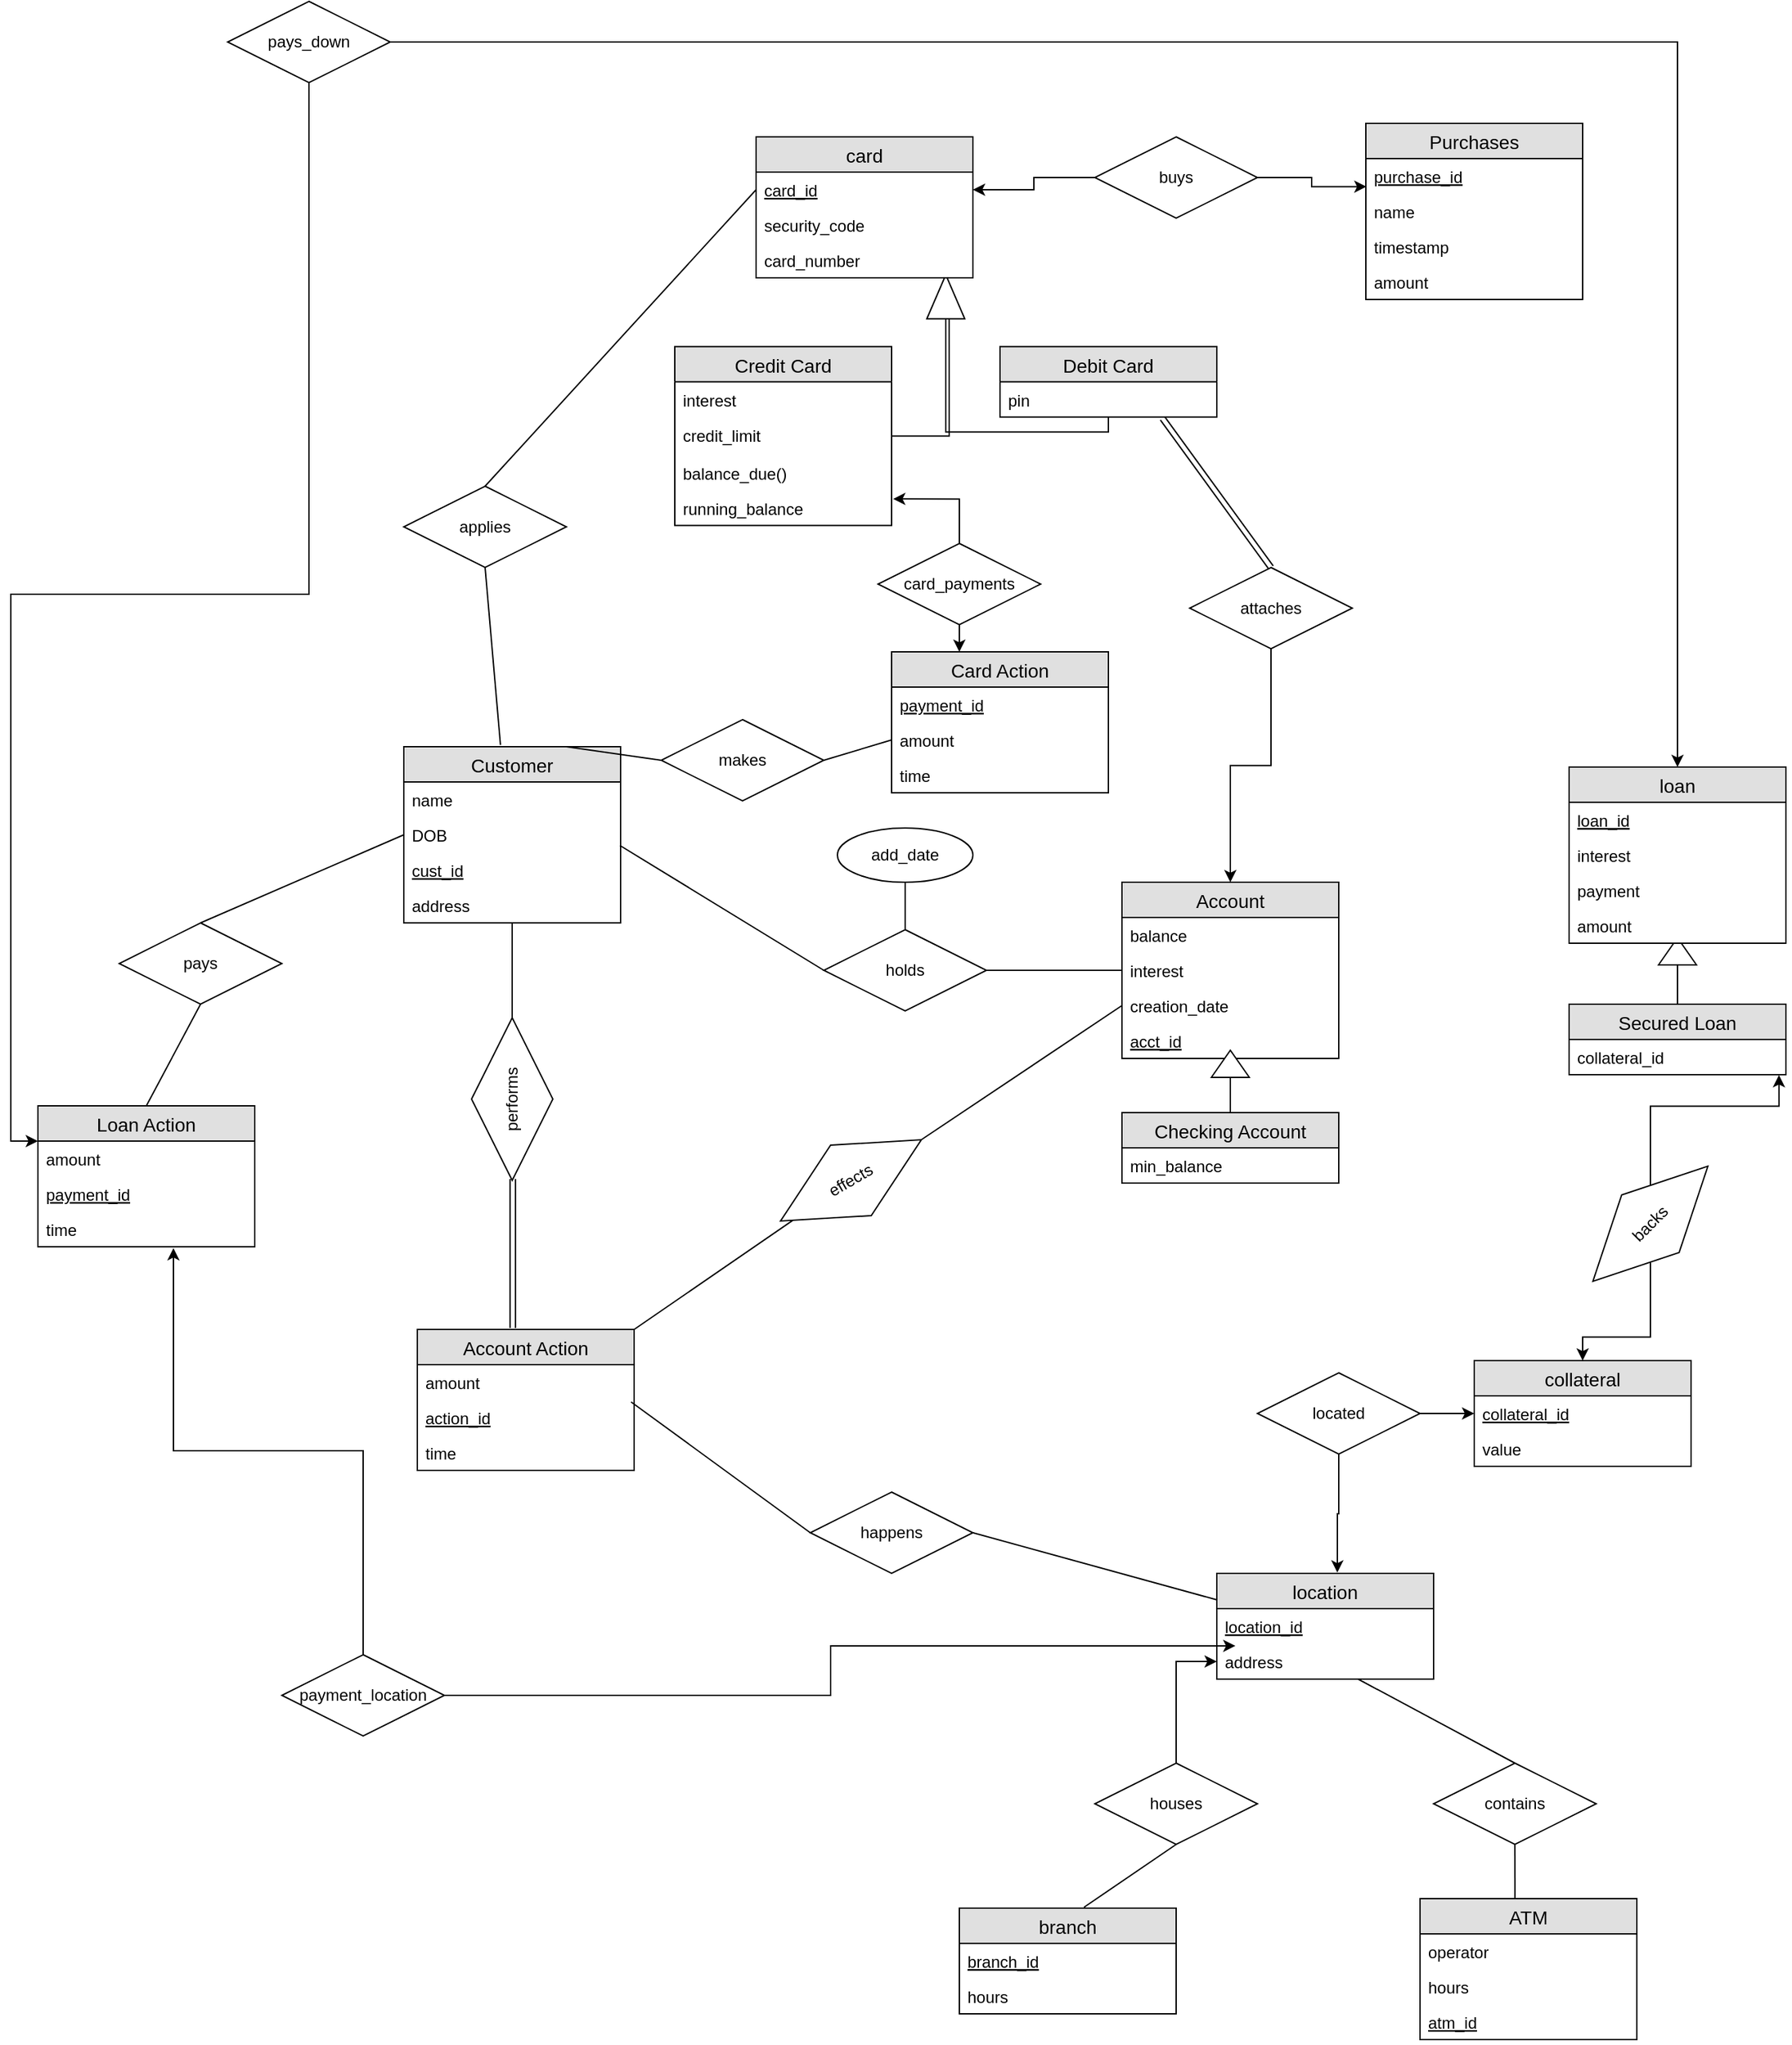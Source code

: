 <mxfile version="12.8.6" type="device"><diagram id="ULP1GV55h6WaN9yrLXD4" name="Page-1"><mxGraphModel dx="2155" dy="2800" grid="1" gridSize="10" guides="1" tooltips="1" connect="1" arrows="1" fold="1" page="1" pageScale="1" pageWidth="1700" pageHeight="1700" math="0" shadow="0"><root><mxCell id="0"/><mxCell id="1" parent="0"/><mxCell id="tBGAs811UtVUooM4C4si-18" style="edgeStyle=orthogonalEdgeStyle;rounded=0;orthogonalLoop=1;jettySize=auto;html=1;entryX=0.718;entryY=0.588;entryDx=0;entryDy=0;entryPerimeter=0;" edge="1" parent="1" source="tBGAs811UtVUooM4C4si-4" target="tBGAs811UtVUooM4C4si-17"><mxGeometry relative="1" as="geometry"/></mxCell><mxCell id="tBGAs811UtVUooM4C4si-19" style="edgeStyle=orthogonalEdgeStyle;rounded=0;orthogonalLoop=1;jettySize=auto;html=1;entryX=0.5;entryY=0;entryDx=0;entryDy=0;" edge="1" parent="1" source="tBGAs811UtVUooM4C4si-8" target="tBGAs811UtVUooM4C4si-17"><mxGeometry relative="1" as="geometry"><Array as="points"><mxPoint x="970" y="-192.25"/><mxPoint x="970" y="-292.25"/></Array></mxGeometry></mxCell><mxCell id="WhyrXBfgQ5vfQ8hBfcUK-1" value="Customer" style="swimlane;fontStyle=0;childLayout=stackLayout;horizontal=1;startSize=26;fillColor=#e0e0e0;horizontalStack=0;resizeParent=1;resizeParentMax=0;resizeLast=0;collapsible=1;marginBottom=0;swimlaneFillColor=#ffffff;align=center;fontSize=14;" parent="1" vertex="1"><mxGeometry x="570" y="40" width="160" height="130" as="geometry"/></mxCell><mxCell id="WhyrXBfgQ5vfQ8hBfcUK-2" value="name" style="text;strokeColor=none;fillColor=none;spacingLeft=4;spacingRight=4;overflow=hidden;rotatable=0;points=[[0,0.5],[1,0.5]];portConstraint=eastwest;fontSize=12;" parent="WhyrXBfgQ5vfQ8hBfcUK-1" vertex="1"><mxGeometry y="26" width="160" height="26" as="geometry"/></mxCell><mxCell id="WhyrXBfgQ5vfQ8hBfcUK-3" value="DOB" style="text;strokeColor=none;fillColor=none;spacingLeft=4;spacingRight=4;overflow=hidden;rotatable=0;points=[[0,0.5],[1,0.5]];portConstraint=eastwest;fontSize=12;" parent="WhyrXBfgQ5vfQ8hBfcUK-1" vertex="1"><mxGeometry y="52" width="160" height="26" as="geometry"/></mxCell><mxCell id="WhyrXBfgQ5vfQ8hBfcUK-5" value="cust_id" style="text;strokeColor=none;fillColor=none;spacingLeft=4;spacingRight=4;overflow=hidden;rotatable=0;points=[[0,0.5],[1,0.5]];portConstraint=eastwest;fontSize=12;fontStyle=4" parent="WhyrXBfgQ5vfQ8hBfcUK-1" vertex="1"><mxGeometry y="78" width="160" height="26" as="geometry"/></mxCell><mxCell id="WhyrXBfgQ5vfQ8hBfcUK-4" value="address" style="text;strokeColor=none;fillColor=none;spacingLeft=4;spacingRight=4;overflow=hidden;rotatable=0;points=[[0,0.5],[1,0.5]];portConstraint=eastwest;fontSize=12;" parent="WhyrXBfgQ5vfQ8hBfcUK-1" vertex="1"><mxGeometry y="104" width="160" height="26" as="geometry"/></mxCell><mxCell id="WhyrXBfgQ5vfQ8hBfcUK-6" value="holds" style="shape=rhombus;perimeter=rhombusPerimeter;whiteSpace=wrap;html=1;align=center;" parent="1" vertex="1"><mxGeometry x="880" y="175" width="120" height="60" as="geometry"/></mxCell><mxCell id="WhyrXBfgQ5vfQ8hBfcUK-8" value="" style="endArrow=none;html=1;rounded=0;exitX=0.997;exitY=0.803;exitDx=0;exitDy=0;entryX=0;entryY=0.5;entryDx=0;entryDy=0;exitPerimeter=0;" parent="1" source="WhyrXBfgQ5vfQ8hBfcUK-3" target="WhyrXBfgQ5vfQ8hBfcUK-6" edge="1"><mxGeometry relative="1" as="geometry"><mxPoint x="660" y="205" as="sourcePoint"/><mxPoint x="720" y="320" as="targetPoint"/></mxGeometry></mxCell><mxCell id="WhyrXBfgQ5vfQ8hBfcUK-9" value="add_date" style="ellipse;whiteSpace=wrap;html=1;align=center;" parent="1" vertex="1"><mxGeometry x="890" y="100" width="100" height="40" as="geometry"/></mxCell><mxCell id="WhyrXBfgQ5vfQ8hBfcUK-10" value="" style="endArrow=none;html=1;rounded=0;exitX=0.5;exitY=0;exitDx=0;exitDy=0;entryX=0.5;entryY=1;entryDx=0;entryDy=0;" parent="1" source="WhyrXBfgQ5vfQ8hBfcUK-6" target="WhyrXBfgQ5vfQ8hBfcUK-9" edge="1"><mxGeometry relative="1" as="geometry"><mxPoint x="990" y="170" as="sourcePoint"/><mxPoint x="1150" y="170" as="targetPoint"/></mxGeometry></mxCell><mxCell id="WhyrXBfgQ5vfQ8hBfcUK-15" value="" style="endArrow=none;html=1;rounded=0;exitX=1;exitY=0.5;exitDx=0;exitDy=0;entryX=0;entryY=0.5;entryDx=0;entryDy=0;" parent="1" source="WhyrXBfgQ5vfQ8hBfcUK-6" target="WhyrXBfgQ5vfQ8hBfcUK-13" edge="1"><mxGeometry relative="1" as="geometry"><mxPoint x="980" y="260" as="sourcePoint"/><mxPoint x="1140" y="260" as="targetPoint"/></mxGeometry></mxCell><mxCell id="WhyrXBfgQ5vfQ8hBfcUK-11" value="Account" style="swimlane;fontStyle=0;childLayout=stackLayout;horizontal=1;startSize=26;fillColor=#e0e0e0;horizontalStack=0;resizeParent=1;resizeParentMax=0;resizeLast=0;collapsible=1;marginBottom=0;swimlaneFillColor=#ffffff;align=center;fontSize=14;" parent="1" vertex="1"><mxGeometry x="1100" y="140" width="160" height="130" as="geometry"/></mxCell><mxCell id="WhyrXBfgQ5vfQ8hBfcUK-12" value="balance" style="text;strokeColor=none;fillColor=none;spacingLeft=4;spacingRight=4;overflow=hidden;rotatable=0;points=[[0,0.5],[1,0.5]];portConstraint=eastwest;fontSize=12;" parent="WhyrXBfgQ5vfQ8hBfcUK-11" vertex="1"><mxGeometry y="26" width="160" height="26" as="geometry"/></mxCell><mxCell id="WhyrXBfgQ5vfQ8hBfcUK-13" value="interest" style="text;strokeColor=none;fillColor=none;spacingLeft=4;spacingRight=4;overflow=hidden;rotatable=0;points=[[0,0.5],[1,0.5]];portConstraint=eastwest;fontSize=12;" parent="WhyrXBfgQ5vfQ8hBfcUK-11" vertex="1"><mxGeometry y="52" width="160" height="26" as="geometry"/></mxCell><mxCell id="WhyrXBfgQ5vfQ8hBfcUK-16" value="creation_date" style="text;strokeColor=none;fillColor=none;spacingLeft=4;spacingRight=4;overflow=hidden;rotatable=0;points=[[0,0.5],[1,0.5]];portConstraint=eastwest;fontSize=12;" parent="WhyrXBfgQ5vfQ8hBfcUK-11" vertex="1"><mxGeometry y="78" width="160" height="26" as="geometry"/></mxCell><mxCell id="WhyrXBfgQ5vfQ8hBfcUK-14" value="acct_id" style="text;strokeColor=none;fillColor=none;spacingLeft=4;spacingRight=4;overflow=hidden;rotatable=0;points=[[0,0.5],[1,0.5]];portConstraint=eastwest;fontSize=12;fontStyle=4" parent="WhyrXBfgQ5vfQ8hBfcUK-11" vertex="1"><mxGeometry y="104" width="160" height="26" as="geometry"/></mxCell><mxCell id="WhyrXBfgQ5vfQ8hBfcUK-18" value="Checking Account" style="swimlane;fontStyle=0;childLayout=stackLayout;horizontal=1;startSize=26;fillColor=#e0e0e0;horizontalStack=0;resizeParent=1;resizeParentMax=0;resizeLast=0;collapsible=1;marginBottom=0;swimlaneFillColor=#ffffff;align=center;fontSize=14;" parent="1" vertex="1"><mxGeometry x="1100" y="310" width="160" height="52" as="geometry"/></mxCell><mxCell id="WhyrXBfgQ5vfQ8hBfcUK-19" value="min_balance" style="text;strokeColor=none;fillColor=none;spacingLeft=4;spacingRight=4;overflow=hidden;rotatable=0;points=[[0,0.5],[1,0.5]];portConstraint=eastwest;fontSize=12;" parent="WhyrXBfgQ5vfQ8hBfcUK-18" vertex="1"><mxGeometry y="26" width="160" height="26" as="geometry"/></mxCell><mxCell id="WhyrXBfgQ5vfQ8hBfcUK-22" value="" style="endArrow=none;html=1;rounded=0;exitX=0.5;exitY=0;exitDx=0;exitDy=0;entryX=0.501;entryY=0.975;entryDx=0;entryDy=0;entryPerimeter=0;" parent="1" source="WhyrXBfgQ5vfQ8hBfcUK-23" target="WhyrXBfgQ5vfQ8hBfcUK-14" edge="1"><mxGeometry relative="1" as="geometry"><mxPoint x="1170" y="290" as="sourcePoint"/><mxPoint x="1330" y="290" as="targetPoint"/></mxGeometry></mxCell><mxCell id="WhyrXBfgQ5vfQ8hBfcUK-24" value="" style="endArrow=none;html=1;rounded=0;exitX=0.5;exitY=0;exitDx=0;exitDy=0;entryX=1;entryY=0.5;entryDx=0;entryDy=0;" parent="1" source="WhyrXBfgQ5vfQ8hBfcUK-18" target="WhyrXBfgQ5vfQ8hBfcUK-23" edge="1"><mxGeometry relative="1" as="geometry"><mxPoint x="1180" y="310" as="sourcePoint"/><mxPoint x="1180.16" y="269.35" as="targetPoint"/></mxGeometry></mxCell><mxCell id="WhyrXBfgQ5vfQ8hBfcUK-23" value="" style="triangle;whiteSpace=wrap;html=1;rotation=-90;" parent="1" vertex="1"><mxGeometry x="1170" y="260" width="20" height="28" as="geometry"/></mxCell><mxCell id="WhyrXBfgQ5vfQ8hBfcUK-27" value="performs" style="shape=rhombus;perimeter=rhombusPerimeter;whiteSpace=wrap;html=1;align=center;rotation=-90;" parent="1" vertex="1"><mxGeometry x="590" y="270" width="120" height="60" as="geometry"/></mxCell><mxCell id="WhyrXBfgQ5vfQ8hBfcUK-28" value="" style="endArrow=none;html=1;rounded=0;exitX=1;exitY=0.5;exitDx=0;exitDy=0;" parent="1" source="WhyrXBfgQ5vfQ8hBfcUK-27" target="WhyrXBfgQ5vfQ8hBfcUK-4" edge="1"><mxGeometry relative="1" as="geometry"><mxPoint x="680" y="220" as="sourcePoint"/><mxPoint x="840" y="220" as="targetPoint"/></mxGeometry></mxCell><mxCell id="WhyrXBfgQ5vfQ8hBfcUK-29" value="" style="shape=link;html=1;" parent="1" edge="1"><mxGeometry width="50" height="50" relative="1" as="geometry"><mxPoint x="650.41" y="469" as="sourcePoint"/><mxPoint x="650.41" y="359" as="targetPoint"/><Array as="points"><mxPoint x="650.41" y="409"/></Array></mxGeometry></mxCell><mxCell id="WhyrXBfgQ5vfQ8hBfcUK-30" value="Account Action" style="swimlane;fontStyle=0;childLayout=stackLayout;horizontal=1;startSize=26;fillColor=#e0e0e0;horizontalStack=0;resizeParent=1;resizeParentMax=0;resizeLast=0;collapsible=1;marginBottom=0;swimlaneFillColor=#ffffff;align=center;fontSize=14;" parent="1" vertex="1"><mxGeometry x="580" y="470" width="160" height="104" as="geometry"/></mxCell><mxCell id="WhyrXBfgQ5vfQ8hBfcUK-31" value="amount" style="text;strokeColor=none;fillColor=none;spacingLeft=4;spacingRight=4;overflow=hidden;rotatable=0;points=[[0,0.5],[1,0.5]];portConstraint=eastwest;fontSize=12;" parent="WhyrXBfgQ5vfQ8hBfcUK-30" vertex="1"><mxGeometry y="26" width="160" height="26" as="geometry"/></mxCell><mxCell id="WhyrXBfgQ5vfQ8hBfcUK-32" value="action_id" style="text;strokeColor=none;fillColor=none;spacingLeft=4;spacingRight=4;overflow=hidden;rotatable=0;points=[[0,0.5],[1,0.5]];portConstraint=eastwest;fontSize=12;fontStyle=4" parent="WhyrXBfgQ5vfQ8hBfcUK-30" vertex="1"><mxGeometry y="52" width="160" height="26" as="geometry"/></mxCell><mxCell id="WhyrXBfgQ5vfQ8hBfcUK-33" value="time" style="text;strokeColor=none;fillColor=none;spacingLeft=4;spacingRight=4;overflow=hidden;rotatable=0;points=[[0,0.5],[1,0.5]];portConstraint=eastwest;fontSize=12;" parent="WhyrXBfgQ5vfQ8hBfcUK-30" vertex="1"><mxGeometry y="78" width="160" height="26" as="geometry"/></mxCell><mxCell id="WhyrXBfgQ5vfQ8hBfcUK-35" value="effects" style="shape=rhombus;perimeter=rhombusPerimeter;whiteSpace=wrap;html=1;align=center;rotation=-30;" parent="1" vertex="1"><mxGeometry x="840" y="330" width="120" height="60" as="geometry"/></mxCell><mxCell id="WhyrXBfgQ5vfQ8hBfcUK-37" value="" style="endArrow=none;html=1;rounded=0;exitX=1;exitY=0;exitDx=0;exitDy=0;" parent="1" source="WhyrXBfgQ5vfQ8hBfcUK-30" target="WhyrXBfgQ5vfQ8hBfcUK-35" edge="1"><mxGeometry relative="1" as="geometry"><mxPoint x="780" y="440" as="sourcePoint"/><mxPoint x="940" y="440" as="targetPoint"/></mxGeometry></mxCell><mxCell id="WhyrXBfgQ5vfQ8hBfcUK-38" value="" style="endArrow=none;html=1;rounded=0;entryX=0;entryY=0.5;entryDx=0;entryDy=0;exitX=1;exitY=0.5;exitDx=0;exitDy=0;" parent="1" source="WhyrXBfgQ5vfQ8hBfcUK-35" target="WhyrXBfgQ5vfQ8hBfcUK-16" edge="1"><mxGeometry relative="1" as="geometry"><mxPoint x="900" y="470" as="sourcePoint"/><mxPoint x="1060" y="470" as="targetPoint"/></mxGeometry></mxCell><mxCell id="WhyrXBfgQ5vfQ8hBfcUK-45" value="" style="triangle;whiteSpace=wrap;html=1;rotation=-90;" parent="1" vertex="1"><mxGeometry x="1500" y="177" width="20" height="28" as="geometry"/></mxCell><mxCell id="WhyrXBfgQ5vfQ8hBfcUK-43" value="Secured Loan" style="swimlane;fontStyle=0;childLayout=stackLayout;horizontal=1;startSize=26;fillColor=#e0e0e0;horizontalStack=0;resizeParent=1;resizeParentMax=0;resizeLast=0;collapsible=1;marginBottom=0;swimlaneFillColor=#ffffff;align=center;fontSize=14;" parent="1" vertex="1"><mxGeometry x="1430" y="230" width="160" height="52" as="geometry"/></mxCell><mxCell id="WhyrXBfgQ5vfQ8hBfcUK-44" value="collateral_id" style="text;strokeColor=none;fillColor=none;spacingLeft=4;spacingRight=4;overflow=hidden;rotatable=0;points=[[0,0.5],[1,0.5]];portConstraint=eastwest;fontSize=12;" parent="WhyrXBfgQ5vfQ8hBfcUK-43" vertex="1"><mxGeometry y="26" width="160" height="26" as="geometry"/></mxCell><mxCell id="WhyrXBfgQ5vfQ8hBfcUK-46" value="" style="endArrow=none;html=1;rounded=0;entryX=0;entryY=0.5;entryDx=0;entryDy=0;exitX=0.5;exitY=0;exitDx=0;exitDy=0;" parent="1" source="WhyrXBfgQ5vfQ8hBfcUK-43" target="WhyrXBfgQ5vfQ8hBfcUK-45" edge="1"><mxGeometry relative="1" as="geometry"><mxPoint x="1620" y="220" as="sourcePoint"/><mxPoint x="1780" y="220" as="targetPoint"/></mxGeometry></mxCell><mxCell id="WhyrXBfgQ5vfQ8hBfcUK-55" style="edgeStyle=orthogonalEdgeStyle;rounded=0;orthogonalLoop=1;jettySize=auto;html=1;" parent="1" source="WhyrXBfgQ5vfQ8hBfcUK-53" target="WhyrXBfgQ5vfQ8hBfcUK-49" edge="1"><mxGeometry relative="1" as="geometry"/></mxCell><mxCell id="WhyrXBfgQ5vfQ8hBfcUK-57" style="edgeStyle=orthogonalEdgeStyle;rounded=0;orthogonalLoop=1;jettySize=auto;html=1;entryX=0.968;entryY=1.011;entryDx=0;entryDy=0;entryPerimeter=0;" parent="1" source="WhyrXBfgQ5vfQ8hBfcUK-53" target="WhyrXBfgQ5vfQ8hBfcUK-44" edge="1"><mxGeometry relative="1" as="geometry"/></mxCell><mxCell id="WhyrXBfgQ5vfQ8hBfcUK-53" value="backs" style="shape=rhombus;perimeter=rhombusPerimeter;whiteSpace=wrap;html=1;align=center;rotation=-45;" parent="1" vertex="1"><mxGeometry x="1430" y="362" width="120" height="60" as="geometry"/></mxCell><mxCell id="WhyrXBfgQ5vfQ8hBfcUK-49" value="collateral" style="swimlane;fontStyle=0;childLayout=stackLayout;horizontal=1;startSize=26;fillColor=#e0e0e0;horizontalStack=0;resizeParent=1;resizeParentMax=0;resizeLast=0;collapsible=1;marginBottom=0;swimlaneFillColor=#ffffff;align=center;fontSize=14;" parent="1" vertex="1"><mxGeometry x="1360" y="493" width="160" height="78" as="geometry"/></mxCell><mxCell id="WhyrXBfgQ5vfQ8hBfcUK-50" value="collateral_id" style="text;strokeColor=none;fillColor=none;spacingLeft=4;spacingRight=4;overflow=hidden;rotatable=0;points=[[0,0.5],[1,0.5]];portConstraint=eastwest;fontSize=12;fontStyle=4" parent="WhyrXBfgQ5vfQ8hBfcUK-49" vertex="1"><mxGeometry y="26" width="160" height="26" as="geometry"/></mxCell><mxCell id="WhyrXBfgQ5vfQ8hBfcUK-51" value="value" style="text;strokeColor=none;fillColor=none;spacingLeft=4;spacingRight=4;overflow=hidden;rotatable=0;points=[[0,0.5],[1,0.5]];portConstraint=eastwest;fontSize=12;" parent="WhyrXBfgQ5vfQ8hBfcUK-49" vertex="1"><mxGeometry y="52" width="160" height="26" as="geometry"/></mxCell><mxCell id="WhyrXBfgQ5vfQ8hBfcUK-64" style="edgeStyle=orthogonalEdgeStyle;rounded=0;orthogonalLoop=1;jettySize=auto;html=1;entryX=0;entryY=0.5;entryDx=0;entryDy=0;" parent="1" source="WhyrXBfgQ5vfQ8hBfcUK-62" target="WhyrXBfgQ5vfQ8hBfcUK-50" edge="1"><mxGeometry relative="1" as="geometry"/></mxCell><mxCell id="WhyrXBfgQ5vfQ8hBfcUK-72" style="edgeStyle=orthogonalEdgeStyle;rounded=0;orthogonalLoop=1;jettySize=auto;html=1;entryX=0.556;entryY=-0.008;entryDx=0;entryDy=0;entryPerimeter=0;" parent="1" source="WhyrXBfgQ5vfQ8hBfcUK-62" target="WhyrXBfgQ5vfQ8hBfcUK-58" edge="1"><mxGeometry relative="1" as="geometry"/></mxCell><mxCell id="WhyrXBfgQ5vfQ8hBfcUK-62" value="located" style="shape=rhombus;perimeter=rhombusPerimeter;whiteSpace=wrap;html=1;align=center;" parent="1" vertex="1"><mxGeometry x="1200" y="502" width="120" height="60" as="geometry"/></mxCell><mxCell id="WhyrXBfgQ5vfQ8hBfcUK-39" value="loan" style="swimlane;fontStyle=0;childLayout=stackLayout;horizontal=1;startSize=26;fillColor=#e0e0e0;horizontalStack=0;resizeParent=1;resizeParentMax=0;resizeLast=0;collapsible=1;marginBottom=0;swimlaneFillColor=#ffffff;align=center;fontSize=14;" parent="1" vertex="1"><mxGeometry x="1430" y="55" width="160" height="130" as="geometry"/></mxCell><mxCell id="WhyrXBfgQ5vfQ8hBfcUK-40" value="loan_id" style="text;strokeColor=none;fillColor=none;spacingLeft=4;spacingRight=4;overflow=hidden;rotatable=0;points=[[0,0.5],[1,0.5]];portConstraint=eastwest;fontSize=12;fontStyle=4" parent="WhyrXBfgQ5vfQ8hBfcUK-39" vertex="1"><mxGeometry y="26" width="160" height="26" as="geometry"/></mxCell><mxCell id="WhyrXBfgQ5vfQ8hBfcUK-41" value="interest" style="text;strokeColor=none;fillColor=none;spacingLeft=4;spacingRight=4;overflow=hidden;rotatable=0;points=[[0,0.5],[1,0.5]];portConstraint=eastwest;fontSize=12;" parent="WhyrXBfgQ5vfQ8hBfcUK-39" vertex="1"><mxGeometry y="52" width="160" height="26" as="geometry"/></mxCell><mxCell id="WhyrXBfgQ5vfQ8hBfcUK-48" value="payment" style="text;strokeColor=none;fillColor=none;spacingLeft=4;spacingRight=4;overflow=hidden;rotatable=0;points=[[0,0.5],[1,0.5]];portConstraint=eastwest;fontSize=12;" parent="WhyrXBfgQ5vfQ8hBfcUK-39" vertex="1"><mxGeometry y="78" width="160" height="26" as="geometry"/></mxCell><mxCell id="WhyrXBfgQ5vfQ8hBfcUK-42" value="amount" style="text;strokeColor=none;fillColor=none;spacingLeft=4;spacingRight=4;overflow=hidden;rotatable=0;points=[[0,0.5],[1,0.5]];portConstraint=eastwest;fontSize=12;" parent="WhyrXBfgQ5vfQ8hBfcUK-39" vertex="1"><mxGeometry y="104" width="160" height="26" as="geometry"/></mxCell><mxCell id="WhyrXBfgQ5vfQ8hBfcUK-69" value="contains" style="shape=rhombus;perimeter=rhombusPerimeter;whiteSpace=wrap;html=1;align=center;" parent="1" vertex="1"><mxGeometry x="1330" y="790" width="120" height="60" as="geometry"/></mxCell><mxCell id="WhyrXBfgQ5vfQ8hBfcUK-70" value="" style="endArrow=none;html=1;rounded=0;exitX=0.5;exitY=0;exitDx=0;exitDy=0;" parent="1" source="WhyrXBfgQ5vfQ8hBfcUK-69" target="WhyrXBfgQ5vfQ8hBfcUK-60" edge="1"><mxGeometry relative="1" as="geometry"><mxPoint x="1340" y="784" as="sourcePoint"/><mxPoint x="1500" y="784" as="targetPoint"/></mxGeometry></mxCell><mxCell id="WhyrXBfgQ5vfQ8hBfcUK-71" value="" style="endArrow=none;html=1;rounded=0;exitX=0.5;exitY=1;exitDx=0;exitDy=0;entryX=0.438;entryY=0;entryDx=0;entryDy=0;entryPerimeter=0;" parent="1" source="WhyrXBfgQ5vfQ8hBfcUK-69" target="WhyrXBfgQ5vfQ8hBfcUK-65" edge="1"><mxGeometry relative="1" as="geometry"><mxPoint x="1080" y="860" as="sourcePoint"/><mxPoint x="1240" y="860" as="targetPoint"/></mxGeometry></mxCell><mxCell id="WhyrXBfgQ5vfQ8hBfcUK-58" value="location" style="swimlane;fontStyle=0;childLayout=stackLayout;horizontal=1;startSize=26;fillColor=#e0e0e0;horizontalStack=0;resizeParent=1;resizeParentMax=0;resizeLast=0;collapsible=1;marginBottom=0;swimlaneFillColor=#ffffff;align=center;fontSize=14;" parent="1" vertex="1"><mxGeometry x="1170" y="650" width="160" height="78" as="geometry"/></mxCell><mxCell id="WhyrXBfgQ5vfQ8hBfcUK-59" value="location_id" style="text;strokeColor=none;fillColor=none;spacingLeft=4;spacingRight=4;overflow=hidden;rotatable=0;points=[[0,0.5],[1,0.5]];portConstraint=eastwest;fontSize=12;fontStyle=4" parent="WhyrXBfgQ5vfQ8hBfcUK-58" vertex="1"><mxGeometry y="26" width="160" height="26" as="geometry"/></mxCell><mxCell id="WhyrXBfgQ5vfQ8hBfcUK-60" value="address" style="text;strokeColor=none;fillColor=none;spacingLeft=4;spacingRight=4;overflow=hidden;rotatable=0;points=[[0,0.5],[1,0.5]];portConstraint=eastwest;fontSize=12;" parent="WhyrXBfgQ5vfQ8hBfcUK-58" vertex="1"><mxGeometry y="52" width="160" height="26" as="geometry"/></mxCell><mxCell id="WhyrXBfgQ5vfQ8hBfcUK-73" value="branch" style="swimlane;fontStyle=0;childLayout=stackLayout;horizontal=1;startSize=26;fillColor=#e0e0e0;horizontalStack=0;resizeParent=1;resizeParentMax=0;resizeLast=0;collapsible=1;marginBottom=0;swimlaneFillColor=#ffffff;align=center;fontSize=14;" parent="1" vertex="1"><mxGeometry x="980" y="897" width="160" height="78" as="geometry"/></mxCell><mxCell id="WhyrXBfgQ5vfQ8hBfcUK-74" value="branch_id" style="text;strokeColor=none;fillColor=none;spacingLeft=4;spacingRight=4;overflow=hidden;rotatable=0;points=[[0,0.5],[1,0.5]];portConstraint=eastwest;fontSize=12;fontStyle=4" parent="WhyrXBfgQ5vfQ8hBfcUK-73" vertex="1"><mxGeometry y="26" width="160" height="26" as="geometry"/></mxCell><mxCell id="WhyrXBfgQ5vfQ8hBfcUK-75" value="hours" style="text;strokeColor=none;fillColor=none;spacingLeft=4;spacingRight=4;overflow=hidden;rotatable=0;points=[[0,0.5],[1,0.5]];portConstraint=eastwest;fontSize=12;" parent="WhyrXBfgQ5vfQ8hBfcUK-73" vertex="1"><mxGeometry y="52" width="160" height="26" as="geometry"/></mxCell><mxCell id="WhyrXBfgQ5vfQ8hBfcUK-65" value="ATM" style="swimlane;fontStyle=0;childLayout=stackLayout;horizontal=1;startSize=26;fillColor=#e0e0e0;horizontalStack=0;resizeParent=1;resizeParentMax=0;resizeLast=0;collapsible=1;marginBottom=0;swimlaneFillColor=#ffffff;align=center;fontSize=14;" parent="1" vertex="1"><mxGeometry x="1320" y="890" width="160" height="104" as="geometry"/></mxCell><mxCell id="WhyrXBfgQ5vfQ8hBfcUK-66" value="operator" style="text;strokeColor=none;fillColor=none;spacingLeft=4;spacingRight=4;overflow=hidden;rotatable=0;points=[[0,0.5],[1,0.5]];portConstraint=eastwest;fontSize=12;" parent="WhyrXBfgQ5vfQ8hBfcUK-65" vertex="1"><mxGeometry y="26" width="160" height="26" as="geometry"/></mxCell><mxCell id="WhyrXBfgQ5vfQ8hBfcUK-67" value="hours" style="text;strokeColor=none;fillColor=none;spacingLeft=4;spacingRight=4;overflow=hidden;rotatable=0;points=[[0,0.5],[1,0.5]];portConstraint=eastwest;fontSize=12;" parent="WhyrXBfgQ5vfQ8hBfcUK-65" vertex="1"><mxGeometry y="52" width="160" height="26" as="geometry"/></mxCell><mxCell id="WhyrXBfgQ5vfQ8hBfcUK-68" value="atm_id" style="text;strokeColor=none;fillColor=none;spacingLeft=4;spacingRight=4;overflow=hidden;rotatable=0;points=[[0,0.5],[1,0.5]];portConstraint=eastwest;fontSize=12;fontStyle=4" parent="WhyrXBfgQ5vfQ8hBfcUK-65" vertex="1"><mxGeometry y="78" width="160" height="26" as="geometry"/></mxCell><mxCell id="WhyrXBfgQ5vfQ8hBfcUK-78" style="edgeStyle=orthogonalEdgeStyle;rounded=0;orthogonalLoop=1;jettySize=auto;html=1;" parent="1" source="WhyrXBfgQ5vfQ8hBfcUK-77" target="WhyrXBfgQ5vfQ8hBfcUK-60" edge="1"><mxGeometry relative="1" as="geometry"/></mxCell><mxCell id="WhyrXBfgQ5vfQ8hBfcUK-77" value="houses" style="shape=rhombus;perimeter=rhombusPerimeter;whiteSpace=wrap;html=1;align=center;" parent="1" vertex="1"><mxGeometry x="1080" y="790" width="120" height="60" as="geometry"/></mxCell><mxCell id="WhyrXBfgQ5vfQ8hBfcUK-79" value="" style="endArrow=none;html=1;rounded=0;exitX=0.575;exitY=-0.008;exitDx=0;exitDy=0;exitPerimeter=0;entryX=0.5;entryY=1;entryDx=0;entryDy=0;" parent="1" source="WhyrXBfgQ5vfQ8hBfcUK-73" target="WhyrXBfgQ5vfQ8hBfcUK-77" edge="1"><mxGeometry relative="1" as="geometry"><mxPoint x="870" y="860" as="sourcePoint"/><mxPoint x="1030" y="860" as="targetPoint"/></mxGeometry></mxCell><mxCell id="WhyrXBfgQ5vfQ8hBfcUK-80" value="happens" style="shape=rhombus;perimeter=rhombusPerimeter;whiteSpace=wrap;html=1;align=center;" parent="1" vertex="1"><mxGeometry x="870" y="590" width="120" height="60" as="geometry"/></mxCell><mxCell id="WhyrXBfgQ5vfQ8hBfcUK-81" value="" style="endArrow=none;html=1;rounded=0;exitX=0.986;exitY=0.057;exitDx=0;exitDy=0;exitPerimeter=0;entryX=0;entryY=0.5;entryDx=0;entryDy=0;" parent="1" source="WhyrXBfgQ5vfQ8hBfcUK-32" target="WhyrXBfgQ5vfQ8hBfcUK-80" edge="1"><mxGeometry relative="1" as="geometry"><mxPoint x="720" y="620" as="sourcePoint"/><mxPoint x="880" y="620" as="targetPoint"/></mxGeometry></mxCell><mxCell id="WhyrXBfgQ5vfQ8hBfcUK-82" value="" style="endArrow=none;html=1;rounded=0;exitX=1;exitY=0.5;exitDx=0;exitDy=0;entryX=0;entryY=0.25;entryDx=0;entryDy=0;" parent="1" source="WhyrXBfgQ5vfQ8hBfcUK-80" target="WhyrXBfgQ5vfQ8hBfcUK-58" edge="1"><mxGeometry relative="1" as="geometry"><mxPoint x="850" y="720" as="sourcePoint"/><mxPoint x="1010" y="720" as="targetPoint"/></mxGeometry></mxCell><mxCell id="WhyrXBfgQ5vfQ8hBfcUK-83" value="Loan Action" style="swimlane;fontStyle=0;childLayout=stackLayout;horizontal=1;startSize=26;fillColor=#e0e0e0;horizontalStack=0;resizeParent=1;resizeParentMax=0;resizeLast=0;collapsible=1;marginBottom=0;swimlaneFillColor=#ffffff;align=center;fontSize=14;" parent="1" vertex="1"><mxGeometry x="300" y="305" width="160" height="104" as="geometry"/></mxCell><mxCell id="WhyrXBfgQ5vfQ8hBfcUK-84" value="amount" style="text;strokeColor=none;fillColor=none;spacingLeft=4;spacingRight=4;overflow=hidden;rotatable=0;points=[[0,0.5],[1,0.5]];portConstraint=eastwest;fontSize=12;" parent="WhyrXBfgQ5vfQ8hBfcUK-83" vertex="1"><mxGeometry y="26" width="160" height="26" as="geometry"/></mxCell><mxCell id="WhyrXBfgQ5vfQ8hBfcUK-85" value="payment_id" style="text;strokeColor=none;fillColor=none;spacingLeft=4;spacingRight=4;overflow=hidden;rotatable=0;points=[[0,0.5],[1,0.5]];portConstraint=eastwest;fontSize=12;fontStyle=4" parent="WhyrXBfgQ5vfQ8hBfcUK-83" vertex="1"><mxGeometry y="52" width="160" height="26" as="geometry"/></mxCell><mxCell id="WhyrXBfgQ5vfQ8hBfcUK-86" value="time" style="text;strokeColor=none;fillColor=none;spacingLeft=4;spacingRight=4;overflow=hidden;rotatable=0;points=[[0,0.5],[1,0.5]];portConstraint=eastwest;fontSize=12;" parent="WhyrXBfgQ5vfQ8hBfcUK-83" vertex="1"><mxGeometry y="78" width="160" height="26" as="geometry"/></mxCell><mxCell id="WhyrXBfgQ5vfQ8hBfcUK-87" value="pays" style="shape=rhombus;perimeter=rhombusPerimeter;whiteSpace=wrap;html=1;align=center;" parent="1" vertex="1"><mxGeometry x="360" y="170" width="120" height="60" as="geometry"/></mxCell><mxCell id="WhyrXBfgQ5vfQ8hBfcUK-88" value="" style="endArrow=none;html=1;rounded=0;exitX=0.5;exitY=1;exitDx=0;exitDy=0;entryX=0.5;entryY=0;entryDx=0;entryDy=0;" parent="1" source="WhyrXBfgQ5vfQ8hBfcUK-87" target="WhyrXBfgQ5vfQ8hBfcUK-83" edge="1"><mxGeometry relative="1" as="geometry"><mxPoint x="190" y="260" as="sourcePoint"/><mxPoint x="350" y="260" as="targetPoint"/></mxGeometry></mxCell><mxCell id="WhyrXBfgQ5vfQ8hBfcUK-89" value="" style="endArrow=none;html=1;rounded=0;exitX=0.5;exitY=0;exitDx=0;exitDy=0;entryX=0;entryY=0.5;entryDx=0;entryDy=0;" parent="1" source="WhyrXBfgQ5vfQ8hBfcUK-87" target="WhyrXBfgQ5vfQ8hBfcUK-3" edge="1"><mxGeometry relative="1" as="geometry"><mxPoint x="400" y="100" as="sourcePoint"/><mxPoint x="560" y="100" as="targetPoint"/></mxGeometry></mxCell><mxCell id="WhyrXBfgQ5vfQ8hBfcUK-96" style="edgeStyle=orthogonalEdgeStyle;rounded=0;orthogonalLoop=1;jettySize=auto;html=1;entryX=0.625;entryY=1.038;entryDx=0;entryDy=0;entryPerimeter=0;" parent="1" source="WhyrXBfgQ5vfQ8hBfcUK-94" target="WhyrXBfgQ5vfQ8hBfcUK-86" edge="1"><mxGeometry relative="1" as="geometry"/></mxCell><mxCell id="WhyrXBfgQ5vfQ8hBfcUK-97" style="edgeStyle=orthogonalEdgeStyle;rounded=0;orthogonalLoop=1;jettySize=auto;html=1;entryX=0.086;entryY=0.057;entryDx=0;entryDy=0;entryPerimeter=0;" parent="1" source="WhyrXBfgQ5vfQ8hBfcUK-94" target="WhyrXBfgQ5vfQ8hBfcUK-60" edge="1"><mxGeometry relative="1" as="geometry"/></mxCell><mxCell id="WhyrXBfgQ5vfQ8hBfcUK-94" value="payment_location" style="shape=rhombus;perimeter=rhombusPerimeter;whiteSpace=wrap;html=1;align=center;" parent="1" vertex="1"><mxGeometry x="480" y="710" width="120" height="60" as="geometry"/></mxCell><mxCell id="tBGAs811UtVUooM4C4si-1" style="edgeStyle=orthogonalEdgeStyle;rounded=0;orthogonalLoop=1;jettySize=auto;html=1;entryX=0;entryY=0.25;entryDx=0;entryDy=0;" edge="1" parent="1" source="WhyrXBfgQ5vfQ8hBfcUK-98" target="WhyrXBfgQ5vfQ8hBfcUK-83"><mxGeometry relative="1" as="geometry"/></mxCell><mxCell id="tBGAs811UtVUooM4C4si-2" style="edgeStyle=orthogonalEdgeStyle;rounded=0;orthogonalLoop=1;jettySize=auto;html=1;entryX=0.5;entryY=0;entryDx=0;entryDy=0;" edge="1" parent="1" source="WhyrXBfgQ5vfQ8hBfcUK-98" target="WhyrXBfgQ5vfQ8hBfcUK-39"><mxGeometry relative="1" as="geometry"/></mxCell><mxCell id="WhyrXBfgQ5vfQ8hBfcUK-98" value="pays_down" style="shape=rhombus;perimeter=rhombusPerimeter;whiteSpace=wrap;html=1;align=center;" parent="1" vertex="1"><mxGeometry x="440" y="-510" width="120" height="60" as="geometry"/></mxCell><mxCell id="WhyrXBfgQ5vfQ8hBfcUK-105" value="applies" style="shape=rhombus;perimeter=rhombusPerimeter;whiteSpace=wrap;html=1;align=center;" parent="1" vertex="1"><mxGeometry x="570" y="-152.25" width="120" height="60" as="geometry"/></mxCell><mxCell id="WhyrXBfgQ5vfQ8hBfcUK-106" value="" style="endArrow=none;html=1;rounded=0;exitX=0.446;exitY=-0.01;exitDx=0;exitDy=0;exitPerimeter=0;entryX=0.5;entryY=1;entryDx=0;entryDy=0;" parent="1" source="WhyrXBfgQ5vfQ8hBfcUK-1" target="WhyrXBfgQ5vfQ8hBfcUK-105" edge="1"><mxGeometry relative="1" as="geometry"><mxPoint x="640" as="sourcePoint"/><mxPoint x="800" as="targetPoint"/></mxGeometry></mxCell><mxCell id="WhyrXBfgQ5vfQ8hBfcUK-107" value="" style="endArrow=none;html=1;rounded=0;exitX=0.5;exitY=0;exitDx=0;exitDy=0;entryX=0;entryY=0.5;entryDx=0;entryDy=0;" parent="1" source="WhyrXBfgQ5vfQ8hBfcUK-105" target="WhyrXBfgQ5vfQ8hBfcUK-102" edge="1"><mxGeometry relative="1" as="geometry"><mxPoint x="710" y="-130" as="sourcePoint"/><mxPoint x="870" y="-130" as="targetPoint"/></mxGeometry></mxCell><mxCell id="tBGAs811UtVUooM4C4si-17" value="" style="triangle;whiteSpace=wrap;html=1;rotation=-90;" vertex="1" parent="1"><mxGeometry x="953.75" y="-306" width="32.5" height="28" as="geometry"/></mxCell><mxCell id="tBGAs811UtVUooM4C4si-25" style="edgeStyle=orthogonalEdgeStyle;rounded=0;orthogonalLoop=1;jettySize=auto;html=1;" edge="1" parent="1" source="tBGAs811UtVUooM4C4si-22" target="WhyrXBfgQ5vfQ8hBfcUK-11"><mxGeometry relative="1" as="geometry"/></mxCell><mxCell id="tBGAs811UtVUooM4C4si-22" value="attaches" style="shape=rhombus;perimeter=rhombusPerimeter;whiteSpace=wrap;html=1;align=center;" vertex="1" parent="1"><mxGeometry x="1150" y="-92.25" width="120" height="60" as="geometry"/></mxCell><mxCell id="tBGAs811UtVUooM4C4si-23" value="" style="shape=link;html=1;entryX=0.75;entryY=1.038;entryDx=0;entryDy=0;entryPerimeter=0;exitX=0.5;exitY=0;exitDx=0;exitDy=0;" edge="1" parent="1" source="tBGAs811UtVUooM4C4si-22" target="tBGAs811UtVUooM4C4si-9"><mxGeometry width="50" height="50" relative="1" as="geometry"><mxPoint x="1190" y="-122.25" as="sourcePoint"/><mxPoint x="1240" y="-172.25" as="targetPoint"/></mxGeometry></mxCell><mxCell id="WhyrXBfgQ5vfQ8hBfcUK-101" value="card" style="swimlane;fontStyle=0;childLayout=stackLayout;horizontal=1;startSize=26;fillColor=#e0e0e0;horizontalStack=0;resizeParent=1;resizeParentMax=0;resizeLast=0;collapsible=1;marginBottom=0;swimlaneFillColor=#ffffff;align=center;fontSize=14;" parent="1" vertex="1"><mxGeometry x="830" y="-410" width="160" height="104" as="geometry"/></mxCell><mxCell id="WhyrXBfgQ5vfQ8hBfcUK-102" value="card_id" style="text;strokeColor=none;fillColor=none;spacingLeft=4;spacingRight=4;overflow=hidden;rotatable=0;points=[[0,0.5],[1,0.5]];portConstraint=eastwest;fontSize=12;fontStyle=4" parent="WhyrXBfgQ5vfQ8hBfcUK-101" vertex="1"><mxGeometry y="26" width="160" height="26" as="geometry"/></mxCell><mxCell id="WhyrXBfgQ5vfQ8hBfcUK-103" value="security_code" style="text;strokeColor=none;fillColor=none;spacingLeft=4;spacingRight=4;overflow=hidden;rotatable=0;points=[[0,0.5],[1,0.5]];portConstraint=eastwest;fontSize=12;" parent="WhyrXBfgQ5vfQ8hBfcUK-101" vertex="1"><mxGeometry y="52" width="160" height="26" as="geometry"/></mxCell><mxCell id="WhyrXBfgQ5vfQ8hBfcUK-104" value="card_number" style="text;strokeColor=none;fillColor=none;spacingLeft=4;spacingRight=4;overflow=hidden;rotatable=0;points=[[0,0.5],[1,0.5]];portConstraint=eastwest;fontSize=12;" parent="WhyrXBfgQ5vfQ8hBfcUK-101" vertex="1"><mxGeometry y="78" width="160" height="26" as="geometry"/></mxCell><mxCell id="tBGAs811UtVUooM4C4si-4" value="Credit Card" style="swimlane;fontStyle=0;childLayout=stackLayout;horizontal=1;startSize=26;fillColor=#e0e0e0;horizontalStack=0;resizeParent=1;resizeParentMax=0;resizeLast=0;collapsible=1;marginBottom=0;swimlaneFillColor=#ffffff;align=center;fontSize=14;" vertex="1" parent="1"><mxGeometry x="770" y="-255.25" width="160" height="132" as="geometry"/></mxCell><mxCell id="tBGAs811UtVUooM4C4si-5" value="interest" style="text;strokeColor=none;fillColor=none;spacingLeft=4;spacingRight=4;overflow=hidden;rotatable=0;points=[[0,0.5],[1,0.5]];portConstraint=eastwest;fontSize=12;" vertex="1" parent="tBGAs811UtVUooM4C4si-4"><mxGeometry y="26" width="160" height="26" as="geometry"/></mxCell><mxCell id="tBGAs811UtVUooM4C4si-6" value="credit_limit" style="text;strokeColor=none;fillColor=none;spacingLeft=4;spacingRight=4;overflow=hidden;rotatable=0;points=[[0,0.5],[1,0.5]];portConstraint=eastwest;fontSize=12;" vertex="1" parent="tBGAs811UtVUooM4C4si-4"><mxGeometry y="52" width="160" height="28" as="geometry"/></mxCell><mxCell id="tBGAs811UtVUooM4C4si-21" value="balance_due()" style="text;strokeColor=none;fillColor=none;spacingLeft=4;spacingRight=4;overflow=hidden;rotatable=0;points=[[0,0.5],[1,0.5]];portConstraint=eastwest;fontSize=12;" vertex="1" parent="tBGAs811UtVUooM4C4si-4"><mxGeometry y="80" width="160" height="26" as="geometry"/></mxCell><mxCell id="tBGAs811UtVUooM4C4si-7" value="running_balance" style="text;strokeColor=none;fillColor=none;spacingLeft=4;spacingRight=4;overflow=hidden;rotatable=0;points=[[0,0.5],[1,0.5]];portConstraint=eastwest;fontSize=12;" vertex="1" parent="tBGAs811UtVUooM4C4si-4"><mxGeometry y="106" width="160" height="26" as="geometry"/></mxCell><mxCell id="tBGAs811UtVUooM4C4si-8" value="Debit Card" style="swimlane;fontStyle=0;childLayout=stackLayout;horizontal=1;startSize=26;fillColor=#e0e0e0;horizontalStack=0;resizeParent=1;resizeParentMax=0;resizeLast=0;collapsible=1;marginBottom=0;swimlaneFillColor=#ffffff;align=center;fontSize=14;" vertex="1" parent="1"><mxGeometry x="1010" y="-255.25" width="160" height="52" as="geometry"/></mxCell><mxCell id="tBGAs811UtVUooM4C4si-9" value="pin" style="text;strokeColor=none;fillColor=none;spacingLeft=4;spacingRight=4;overflow=hidden;rotatable=0;points=[[0,0.5],[1,0.5]];portConstraint=eastwest;fontSize=12;" vertex="1" parent="tBGAs811UtVUooM4C4si-8"><mxGeometry y="26" width="160" height="26" as="geometry"/></mxCell><mxCell id="tBGAs811UtVUooM4C4si-32" value="makes" style="shape=rhombus;perimeter=rhombusPerimeter;whiteSpace=wrap;html=1;align=center;" vertex="1" parent="1"><mxGeometry x="760" y="20" width="120" height="60" as="geometry"/></mxCell><mxCell id="tBGAs811UtVUooM4C4si-33" value="" style="endArrow=none;html=1;rounded=0;exitX=0.75;exitY=0;exitDx=0;exitDy=0;entryX=0;entryY=0.5;entryDx=0;entryDy=0;" edge="1" parent="1" source="WhyrXBfgQ5vfQ8hBfcUK-1" target="tBGAs811UtVUooM4C4si-32"><mxGeometry relative="1" as="geometry"><mxPoint x="790" y="60" as="sourcePoint"/><mxPoint x="950" y="60" as="targetPoint"/></mxGeometry></mxCell><mxCell id="tBGAs811UtVUooM4C4si-34" value="" style="endArrow=none;html=1;rounded=0;exitX=1;exitY=0.5;exitDx=0;exitDy=0;entryX=0;entryY=0.5;entryDx=0;entryDy=0;" edge="1" parent="1" source="tBGAs811UtVUooM4C4si-32" target="tBGAs811UtVUooM4C4si-30"><mxGeometry relative="1" as="geometry"><mxPoint x="850" y="60" as="sourcePoint"/><mxPoint x="1010" y="60" as="targetPoint"/></mxGeometry></mxCell><mxCell id="tBGAs811UtVUooM4C4si-28" value="Card Action" style="swimlane;fontStyle=0;childLayout=stackLayout;horizontal=1;startSize=26;fillColor=#e0e0e0;horizontalStack=0;resizeParent=1;resizeParentMax=0;resizeLast=0;collapsible=1;marginBottom=0;swimlaneFillColor=#ffffff;align=center;fontSize=14;" vertex="1" parent="1"><mxGeometry x="930" y="-30" width="160" height="104" as="geometry"/></mxCell><mxCell id="tBGAs811UtVUooM4C4si-29" value="payment_id" style="text;strokeColor=none;fillColor=none;spacingLeft=4;spacingRight=4;overflow=hidden;rotatable=0;points=[[0,0.5],[1,0.5]];portConstraint=eastwest;fontSize=12;fontStyle=4" vertex="1" parent="tBGAs811UtVUooM4C4si-28"><mxGeometry y="26" width="160" height="26" as="geometry"/></mxCell><mxCell id="tBGAs811UtVUooM4C4si-30" value="amount" style="text;strokeColor=none;fillColor=none;spacingLeft=4;spacingRight=4;overflow=hidden;rotatable=0;points=[[0,0.5],[1,0.5]];portConstraint=eastwest;fontSize=12;" vertex="1" parent="tBGAs811UtVUooM4C4si-28"><mxGeometry y="52" width="160" height="26" as="geometry"/></mxCell><mxCell id="tBGAs811UtVUooM4C4si-37" value="time" style="text;strokeColor=none;fillColor=none;spacingLeft=4;spacingRight=4;overflow=hidden;rotatable=0;points=[[0,0.5],[1,0.5]];portConstraint=eastwest;fontSize=12;" vertex="1" parent="tBGAs811UtVUooM4C4si-28"><mxGeometry y="78" width="160" height="26" as="geometry"/></mxCell><mxCell id="tBGAs811UtVUooM4C4si-40" style="edgeStyle=orthogonalEdgeStyle;rounded=0;orthogonalLoop=1;jettySize=auto;html=1;entryX=1.007;entryY=0.247;entryDx=0;entryDy=0;entryPerimeter=0;" edge="1" parent="1" source="tBGAs811UtVUooM4C4si-38" target="tBGAs811UtVUooM4C4si-7"><mxGeometry relative="1" as="geometry"/></mxCell><mxCell id="tBGAs811UtVUooM4C4si-42" style="edgeStyle=orthogonalEdgeStyle;rounded=0;orthogonalLoop=1;jettySize=auto;html=1;entryX=0.313;entryY=0;entryDx=0;entryDy=0;entryPerimeter=0;" edge="1" parent="1" source="tBGAs811UtVUooM4C4si-38" target="tBGAs811UtVUooM4C4si-28"><mxGeometry relative="1" as="geometry"/></mxCell><mxCell id="tBGAs811UtVUooM4C4si-38" value="card_payments" style="shape=rhombus;perimeter=rhombusPerimeter;whiteSpace=wrap;html=1;align=center;" vertex="1" parent="1"><mxGeometry x="920" y="-110" width="120" height="60" as="geometry"/></mxCell><mxCell id="tBGAs811UtVUooM4C4si-43" value="Purchases" style="swimlane;fontStyle=0;childLayout=stackLayout;horizontal=1;startSize=26;fillColor=#e0e0e0;horizontalStack=0;resizeParent=1;resizeParentMax=0;resizeLast=0;collapsible=1;marginBottom=0;swimlaneFillColor=#ffffff;align=center;fontSize=14;" vertex="1" parent="1"><mxGeometry x="1280" y="-420" width="160" height="130" as="geometry"/></mxCell><mxCell id="tBGAs811UtVUooM4C4si-44" value="purchase_id" style="text;strokeColor=none;fillColor=none;spacingLeft=4;spacingRight=4;overflow=hidden;rotatable=0;points=[[0,0.5],[1,0.5]];portConstraint=eastwest;fontSize=12;fontStyle=4" vertex="1" parent="tBGAs811UtVUooM4C4si-43"><mxGeometry y="26" width="160" height="26" as="geometry"/></mxCell><mxCell id="tBGAs811UtVUooM4C4si-45" value="name" style="text;strokeColor=none;fillColor=none;spacingLeft=4;spacingRight=4;overflow=hidden;rotatable=0;points=[[0,0.5],[1,0.5]];portConstraint=eastwest;fontSize=12;" vertex="1" parent="tBGAs811UtVUooM4C4si-43"><mxGeometry y="52" width="160" height="26" as="geometry"/></mxCell><mxCell id="tBGAs811UtVUooM4C4si-52" value="timestamp" style="text;strokeColor=none;fillColor=none;spacingLeft=4;spacingRight=4;overflow=hidden;rotatable=0;points=[[0,0.5],[1,0.5]];portConstraint=eastwest;fontSize=12;" vertex="1" parent="tBGAs811UtVUooM4C4si-43"><mxGeometry y="78" width="160" height="26" as="geometry"/></mxCell><mxCell id="tBGAs811UtVUooM4C4si-46" value="amount" style="text;strokeColor=none;fillColor=none;spacingLeft=4;spacingRight=4;overflow=hidden;rotatable=0;points=[[0,0.5],[1,0.5]];portConstraint=eastwest;fontSize=12;" vertex="1" parent="tBGAs811UtVUooM4C4si-43"><mxGeometry y="104" width="160" height="26" as="geometry"/></mxCell><mxCell id="tBGAs811UtVUooM4C4si-50" style="edgeStyle=orthogonalEdgeStyle;rounded=0;orthogonalLoop=1;jettySize=auto;html=1;" edge="1" parent="1" source="tBGAs811UtVUooM4C4si-47" target="WhyrXBfgQ5vfQ8hBfcUK-102"><mxGeometry relative="1" as="geometry"/></mxCell><mxCell id="tBGAs811UtVUooM4C4si-51" style="edgeStyle=orthogonalEdgeStyle;rounded=0;orthogonalLoop=1;jettySize=auto;html=1;entryX=0.003;entryY=-0.203;entryDx=0;entryDy=0;entryPerimeter=0;" edge="1" parent="1" source="tBGAs811UtVUooM4C4si-47" target="tBGAs811UtVUooM4C4si-45"><mxGeometry relative="1" as="geometry"/></mxCell><mxCell id="tBGAs811UtVUooM4C4si-47" value="buys" style="shape=rhombus;perimeter=rhombusPerimeter;whiteSpace=wrap;html=1;align=center;" vertex="1" parent="1"><mxGeometry x="1080" y="-410" width="120" height="60" as="geometry"/></mxCell></root></mxGraphModel></diagram></mxfile>
